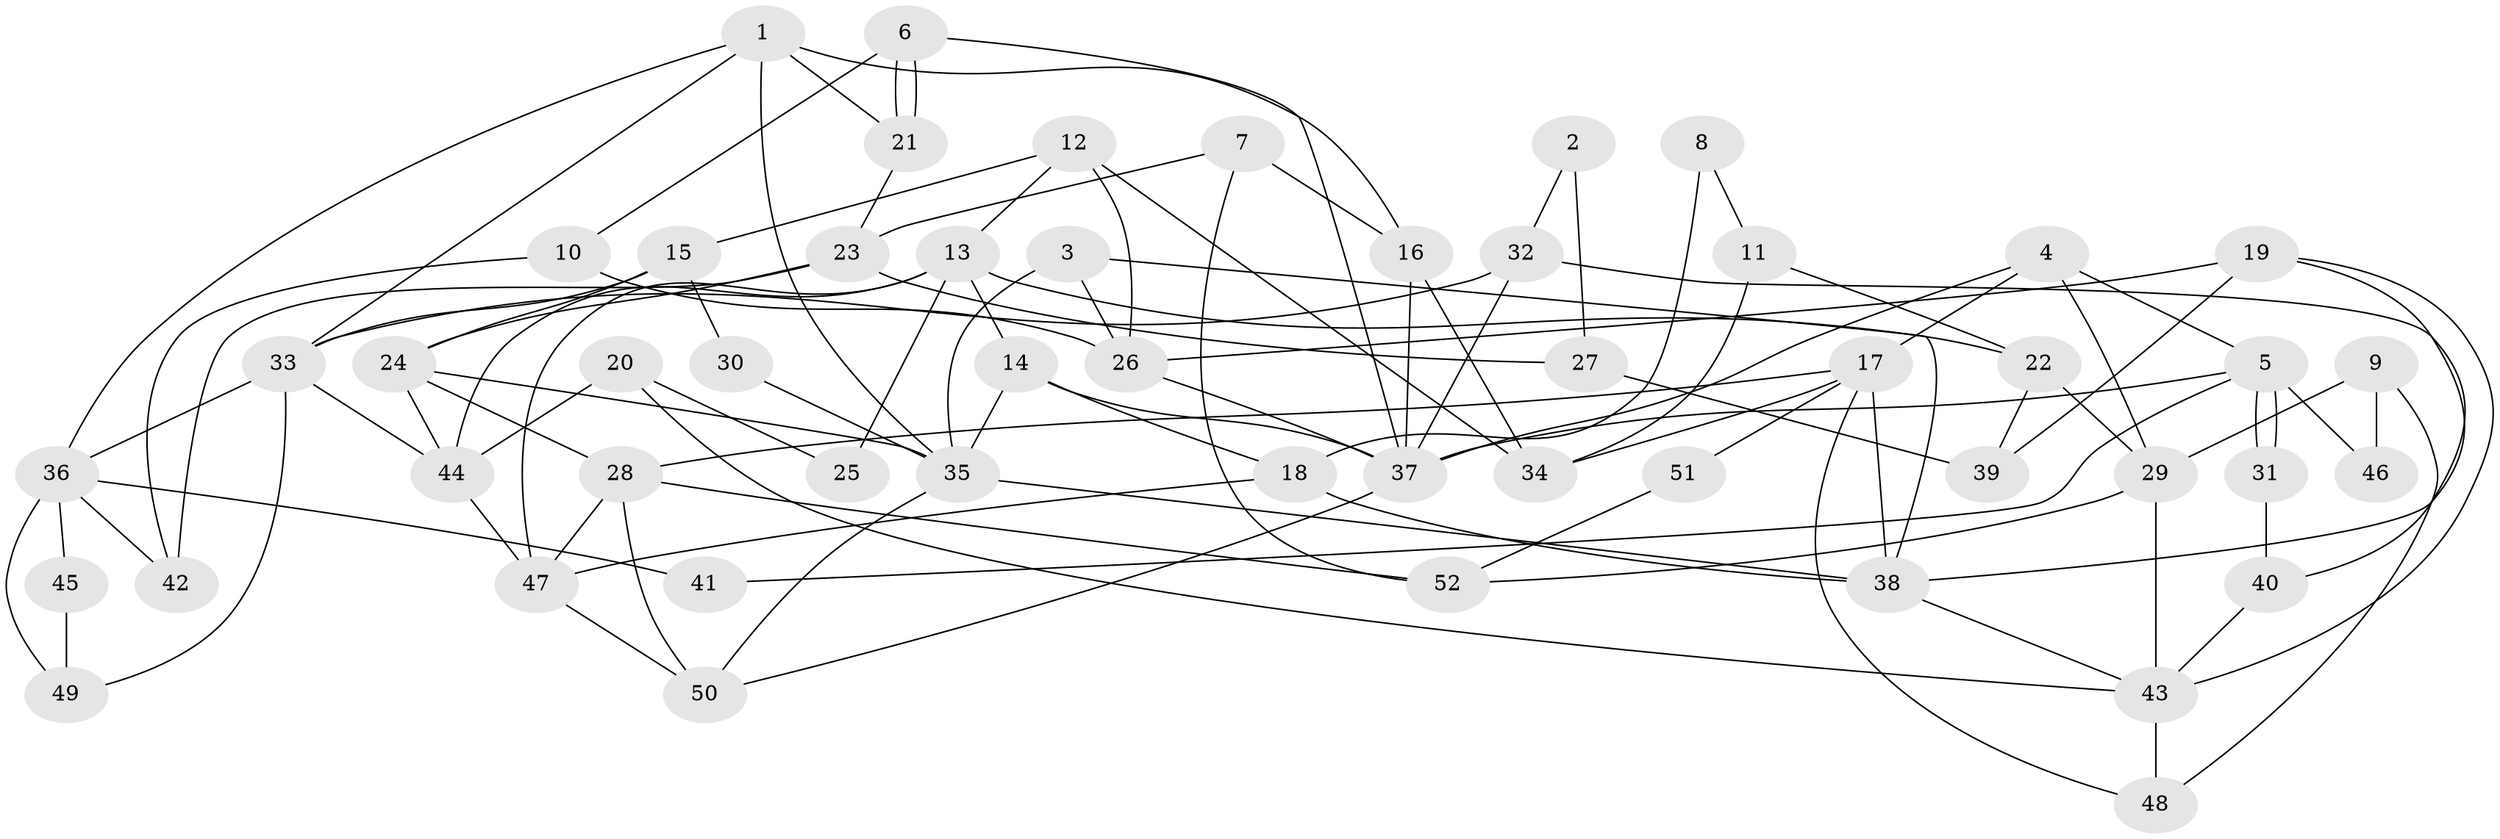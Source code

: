 // coarse degree distribution, {4: 0.19444444444444445, 2: 0.16666666666666666, 7: 0.19444444444444445, 6: 0.1111111111111111, 5: 0.08333333333333333, 3: 0.16666666666666666, 9: 0.027777777777777776, 8: 0.027777777777777776, 1: 0.027777777777777776}
// Generated by graph-tools (version 1.1) at 2025/52/02/27/25 19:52:03]
// undirected, 52 vertices, 104 edges
graph export_dot {
graph [start="1"]
  node [color=gray90,style=filled];
  1;
  2;
  3;
  4;
  5;
  6;
  7;
  8;
  9;
  10;
  11;
  12;
  13;
  14;
  15;
  16;
  17;
  18;
  19;
  20;
  21;
  22;
  23;
  24;
  25;
  26;
  27;
  28;
  29;
  30;
  31;
  32;
  33;
  34;
  35;
  36;
  37;
  38;
  39;
  40;
  41;
  42;
  43;
  44;
  45;
  46;
  47;
  48;
  49;
  50;
  51;
  52;
  1 -- 35;
  1 -- 21;
  1 -- 16;
  1 -- 33;
  1 -- 36;
  2 -- 27;
  2 -- 32;
  3 -- 26;
  3 -- 35;
  3 -- 38;
  4 -- 37;
  4 -- 5;
  4 -- 17;
  4 -- 29;
  5 -- 37;
  5 -- 31;
  5 -- 31;
  5 -- 41;
  5 -- 46;
  6 -- 21;
  6 -- 21;
  6 -- 10;
  6 -- 37;
  7 -- 52;
  7 -- 16;
  7 -- 23;
  8 -- 18;
  8 -- 11;
  9 -- 29;
  9 -- 48;
  9 -- 46;
  10 -- 26;
  10 -- 42;
  11 -- 34;
  11 -- 22;
  12 -- 34;
  12 -- 13;
  12 -- 15;
  12 -- 26;
  13 -- 14;
  13 -- 47;
  13 -- 22;
  13 -- 25;
  13 -- 44;
  14 -- 35;
  14 -- 37;
  14 -- 18;
  15 -- 33;
  15 -- 24;
  15 -- 30;
  16 -- 37;
  16 -- 34;
  17 -- 38;
  17 -- 28;
  17 -- 34;
  17 -- 48;
  17 -- 51;
  18 -- 38;
  18 -- 47;
  19 -- 38;
  19 -- 26;
  19 -- 39;
  19 -- 43;
  20 -- 44;
  20 -- 43;
  20 -- 25;
  21 -- 23;
  22 -- 29;
  22 -- 39;
  23 -- 24;
  23 -- 27;
  23 -- 42;
  24 -- 28;
  24 -- 35;
  24 -- 44;
  26 -- 37;
  27 -- 39;
  28 -- 47;
  28 -- 50;
  28 -- 52;
  29 -- 43;
  29 -- 52;
  30 -- 35;
  31 -- 40;
  32 -- 33;
  32 -- 37;
  32 -- 40;
  33 -- 44;
  33 -- 36;
  33 -- 49;
  35 -- 50;
  35 -- 38;
  36 -- 41;
  36 -- 42;
  36 -- 45;
  36 -- 49;
  37 -- 50;
  38 -- 43;
  40 -- 43;
  43 -- 48;
  44 -- 47;
  45 -- 49;
  47 -- 50;
  51 -- 52;
}
